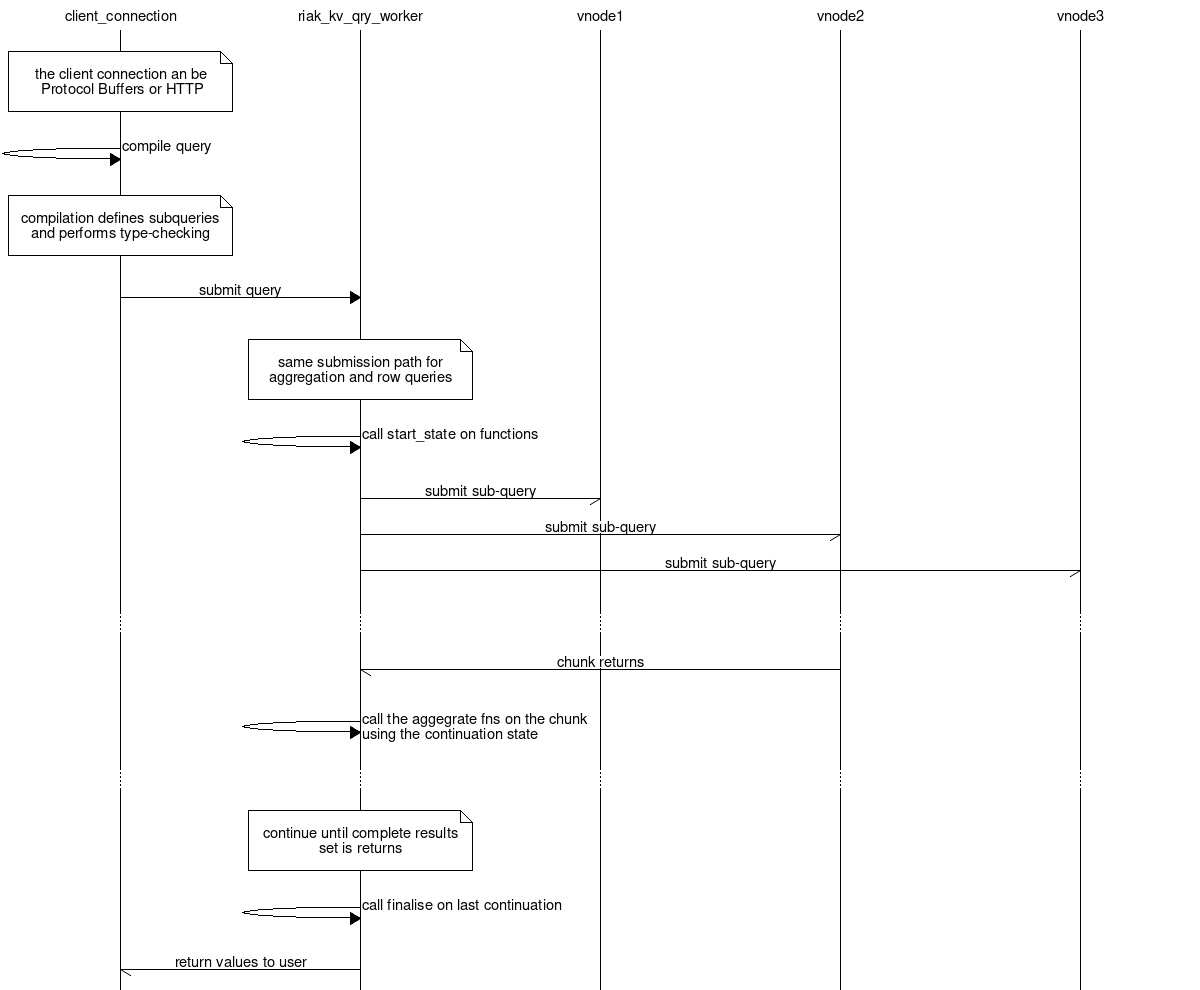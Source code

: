 // diagram for query_sub_system.md
//
// Query process flow diagram
//
// This diagram is generated by mscgen
// which can be installed on ubuntu by
// sudo apt-get install mscgen
//
// genereate diagram with
// mscgen -T png -i query_sub_system.msc -F /usr/share/fonts/truetype/dejavu/DejaVuSansMono.ttf
//
msc {

	// Image defaults
	width="1200", wordwraparcs="1";

	
	// declare objects
	// This is a cluster with 3 nodes for exposition purposes
	client_connection, riak_kv_qry_worker, vnode1, vnode2, vnode3;

	|||;
	client_connection  note client_connection   [label="\nthe client connection an be\n Protocol Buffers or HTTP\n"];
	|||;
	client_connection  =>   client_connection  [label="compile query"];
	|||;
	client_connection  note client_connection   [label="\ncompilation defines subqueries and performs type-checking\n"];
	|||;
	client_connection  =>   riak_kv_qry_worker [label="submit query"];
	|||;
	riak_kv_qry_worker note riak_kv_qry_worker [label="\nsame submission path for aggregation and row queries\n"];
	|||;
	riak_kv_qry_worker =>  riak_kv_qry_worker [label="call start_state on functions"];
	|||;
	riak_kv_qry_worker -> vnode1 [label="submit sub-query"];
	riak_kv_qry_worker -> vnode2 [label="submit sub-query"];
	riak_kv_qry_worker -> vnode3 [label="submit sub-query"];
	|||;
	...;
	|||;
	vnode2 -> riak_kv_qry_worker [label="chunk returns"];
	|||;
	riak_kv_qry_worker => riak_kv_qry_worker [label="call the aggegrate fns on the chunk using the continuation state"];
	|||;
	...;
	|||;
	riak_kv_qry_worker note riak_kv_qry_worker [label="\ncontinue until complete results set is returns\n"];
	|||;
	riak_kv_qry_worker => riak_kv_qry_worker [label="call finalise on last continuation"];
	|||;
	riak_kv_qry_worker -> client_connection [label="return values to user"];



}